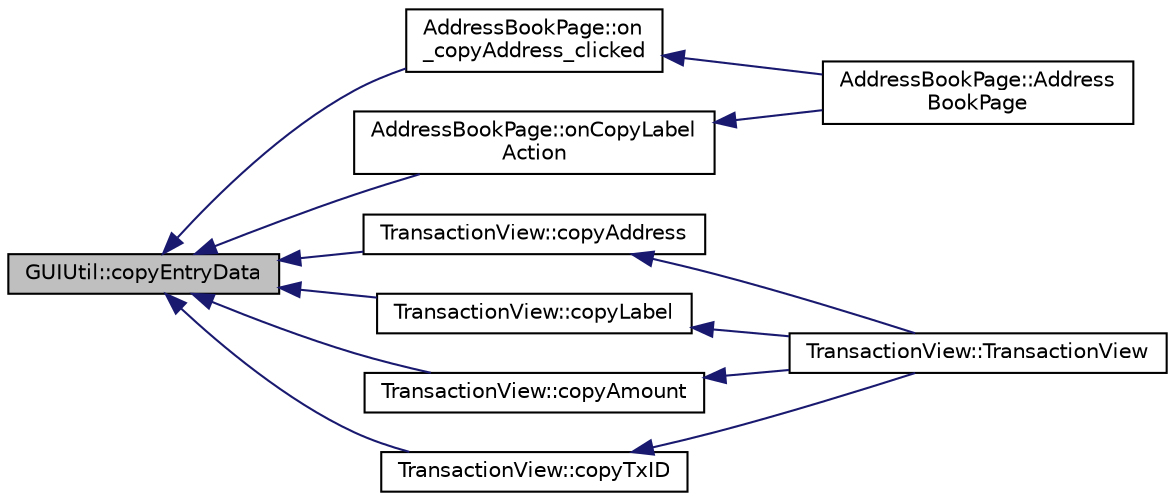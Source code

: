 digraph "GUIUtil::copyEntryData"
{
  edge [fontname="Helvetica",fontsize="10",labelfontname="Helvetica",labelfontsize="10"];
  node [fontname="Helvetica",fontsize="10",shape=record];
  rankdir="LR";
  Node67 [label="GUIUtil::copyEntryData",height=0.2,width=0.4,color="black", fillcolor="grey75", style="filled", fontcolor="black"];
  Node67 -> Node68 [dir="back",color="midnightblue",fontsize="10",style="solid",fontname="Helvetica"];
  Node68 [label="AddressBookPage::on\l_copyAddress_clicked",height=0.2,width=0.4,color="black", fillcolor="white", style="filled",URL="$class_address_book_page.html#a392fa7dfb663a7e3ad1313dffd1123b9",tooltip="Copy address of currently selected address entry to clipboard. "];
  Node68 -> Node69 [dir="back",color="midnightblue",fontsize="10",style="solid",fontname="Helvetica"];
  Node69 [label="AddressBookPage::Address\lBookPage",height=0.2,width=0.4,color="black", fillcolor="white", style="filled",URL="$class_address_book_page.html#a493ad5adf2b6064b97bc2ba6eb41587e"];
  Node67 -> Node70 [dir="back",color="midnightblue",fontsize="10",style="solid",fontname="Helvetica"];
  Node70 [label="AddressBookPage::onCopyLabel\lAction",height=0.2,width=0.4,color="black", fillcolor="white", style="filled",URL="$class_address_book_page.html#a13592aacb4316283b51c1b03a10ef190",tooltip="Copy label of currently selected address entry to clipboard (no button) "];
  Node70 -> Node69 [dir="back",color="midnightblue",fontsize="10",style="solid",fontname="Helvetica"];
  Node67 -> Node71 [dir="back",color="midnightblue",fontsize="10",style="solid",fontname="Helvetica"];
  Node71 [label="TransactionView::copyAddress",height=0.2,width=0.4,color="black", fillcolor="white", style="filled",URL="$class_transaction_view.html#a768ffc4deca27f0cfffb39003bf46f75"];
  Node71 -> Node72 [dir="back",color="midnightblue",fontsize="10",style="solid",fontname="Helvetica"];
  Node72 [label="TransactionView::TransactionView",height=0.2,width=0.4,color="black", fillcolor="white", style="filled",URL="$class_transaction_view.html#a0c5e8b90206b4e8b8bf68dd7e319798f"];
  Node67 -> Node73 [dir="back",color="midnightblue",fontsize="10",style="solid",fontname="Helvetica"];
  Node73 [label="TransactionView::copyLabel",height=0.2,width=0.4,color="black", fillcolor="white", style="filled",URL="$class_transaction_view.html#a78d63230a1b7810108f46bb2366b2038"];
  Node73 -> Node72 [dir="back",color="midnightblue",fontsize="10",style="solid",fontname="Helvetica"];
  Node67 -> Node74 [dir="back",color="midnightblue",fontsize="10",style="solid",fontname="Helvetica"];
  Node74 [label="TransactionView::copyAmount",height=0.2,width=0.4,color="black", fillcolor="white", style="filled",URL="$class_transaction_view.html#a83e5ce148e328b673c1b6af09a1d94ea"];
  Node74 -> Node72 [dir="back",color="midnightblue",fontsize="10",style="solid",fontname="Helvetica"];
  Node67 -> Node75 [dir="back",color="midnightblue",fontsize="10",style="solid",fontname="Helvetica"];
  Node75 [label="TransactionView::copyTxID",height=0.2,width=0.4,color="black", fillcolor="white", style="filled",URL="$class_transaction_view.html#a465c51f03cf28f66492766b4a5da8896"];
  Node75 -> Node72 [dir="back",color="midnightblue",fontsize="10",style="solid",fontname="Helvetica"];
}
